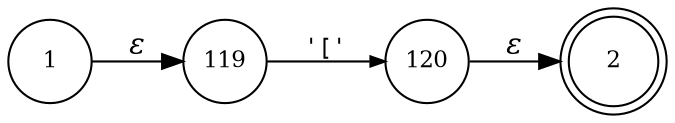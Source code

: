 digraph ATN {
rankdir=LR;
s2[fontsize=11, label="2", shape=doublecircle, fixedsize=true, width=.6];
s1[fontsize=11,label="1", shape=circle, fixedsize=true, width=.55, peripheries=1];
s119[fontsize=11,label="119", shape=circle, fixedsize=true, width=.55, peripheries=1];
s120[fontsize=11,label="120", shape=circle, fixedsize=true, width=.55, peripheries=1];
s1 -> s119 [fontname="Times-Italic", label="&epsilon;"];
s119 -> s120 [fontsize=11, fontname="Courier", arrowsize=.7, label = "'['", arrowhead = normal];
s120 -> s2 [fontname="Times-Italic", label="&epsilon;"];
}